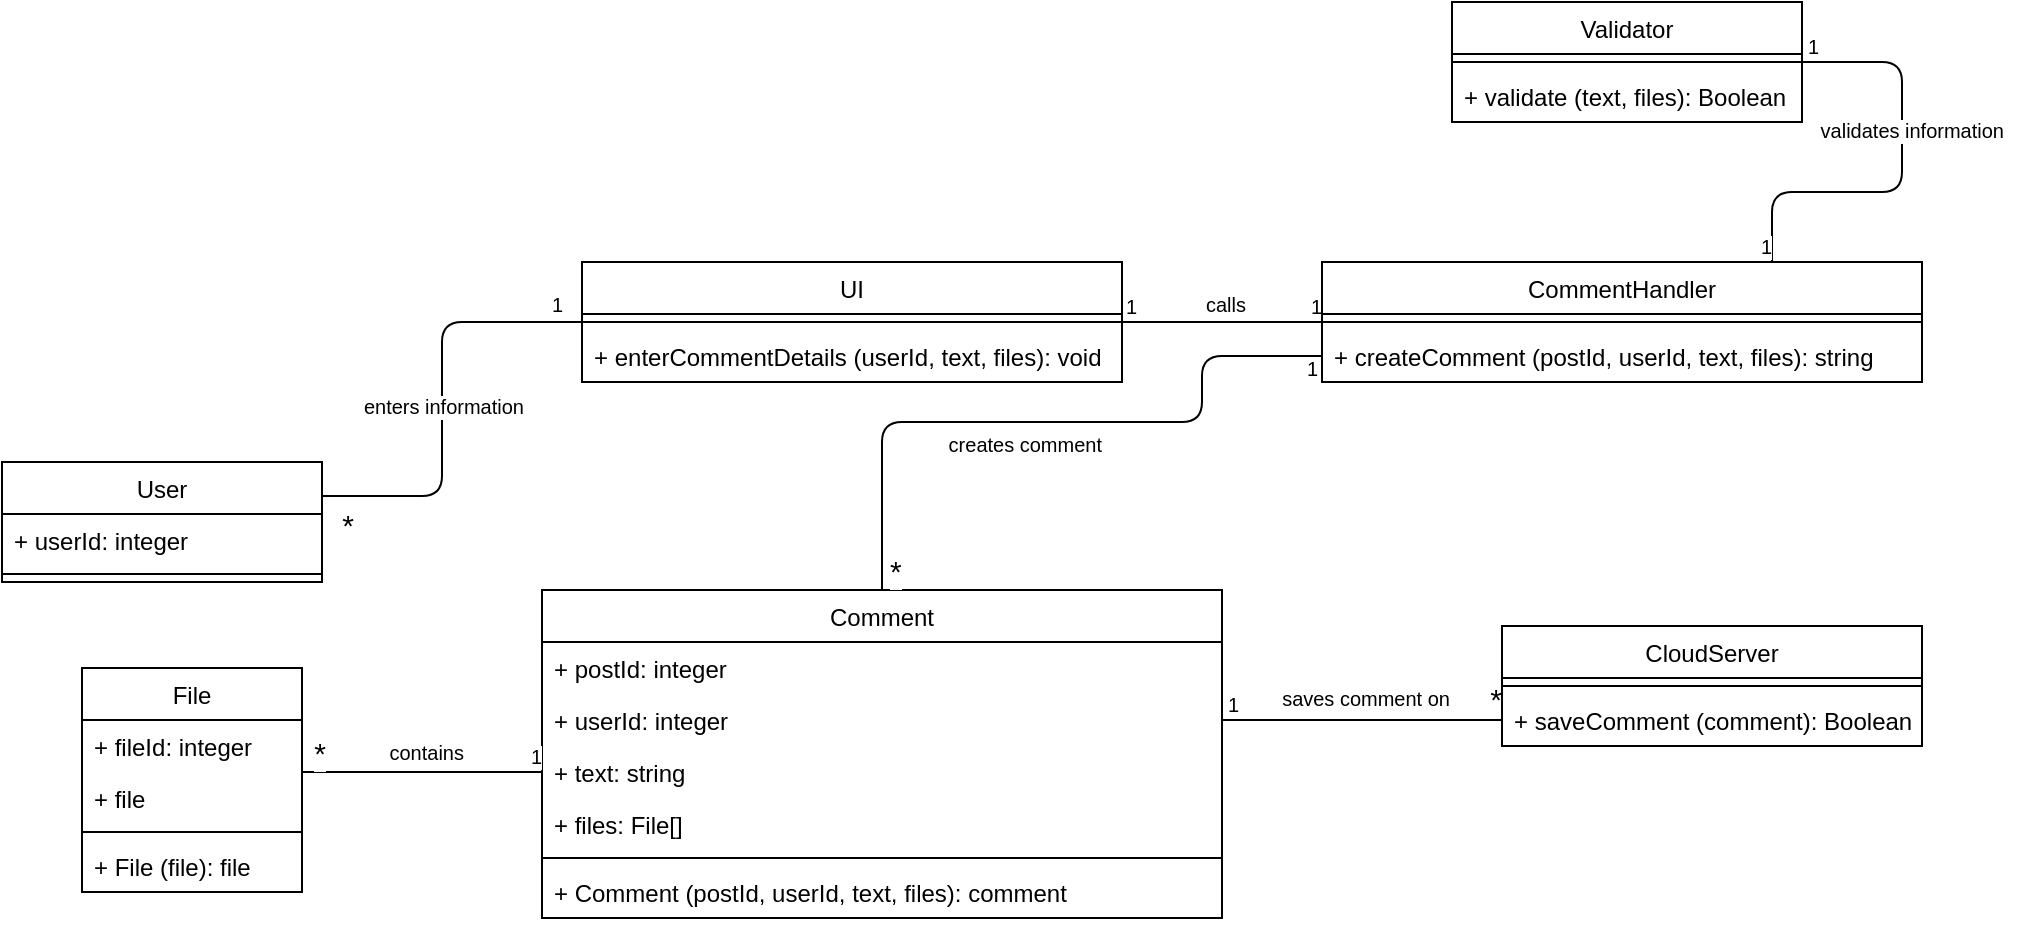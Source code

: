 <mxfile version="10.6.9" type="google"><diagram id="x4NRVTHHRd91LF8gVA_R" name="Page-1"><mxGraphModel dx="840" dy="452" grid="1" gridSize="10" guides="1" tooltips="1" connect="1" arrows="1" fold="1" page="1" pageScale="1" pageWidth="850" pageHeight="1100" math="0" shadow="0"><root><mxCell id="0"/><mxCell id="1" parent="0"/><mxCell id="OmDnRnUOw5MBx3_hxvnt-1" value="" style="endArrow=none;html=1;edgeStyle=orthogonalEdgeStyle;entryX=0;entryY=0.5;entryDx=0;entryDy=0;exitX=1;exitY=0.5;exitDx=0;exitDy=0;" parent="1" target="OmDnRnUOw5MBx3_hxvnt-16" edge="1"><mxGeometry relative="1" as="geometry"><mxPoint x="170" y="337" as="sourcePoint"/><mxPoint x="280" y="247" as="targetPoint"/><Array as="points"><mxPoint x="230" y="337"/><mxPoint x="230" y="250"/></Array></mxGeometry></mxCell><mxCell id="OmDnRnUOw5MBx3_hxvnt-2" value="enters information" style="resizable=0;html=1;align=right;verticalAlign=bottom;labelBackgroundColor=#ffffff;fontSize=10;" parent="OmDnRnUOw5MBx3_hxvnt-1" connectable="0" vertex="1"><mxGeometry x="1" relative="1" as="geometry"><mxPoint x="-29" y="50" as="offset"/></mxGeometry></mxCell><mxCell id="OmDnRnUOw5MBx3_hxvnt-3" value="&lt;font style=&quot;font-size: 15px&quot;&gt;*&lt;/font&gt;" style="resizable=0;html=1;align=right;verticalAlign=bottom;labelBackgroundColor=#ffffff;fontSize=10;" parent="1" connectable="0" vertex="1"><mxGeometry x="196" y="306" as="geometry"><mxPoint x="-10" y="56" as="offset"/></mxGeometry></mxCell><mxCell id="OmDnRnUOw5MBx3_hxvnt-4" value="" style="endArrow=none;html=1;edgeStyle=orthogonalEdgeStyle;exitX=1;exitY=0.5;exitDx=0;exitDy=0;entryX=0;entryY=0.5;entryDx=0;entryDy=0;" parent="1" source="OmDnRnUOw5MBx3_hxvnt-16" edge="1"><mxGeometry relative="1" as="geometry"><mxPoint x="570" y="254.5" as="sourcePoint"/><mxPoint x="670" y="250" as="targetPoint"/><Array as="points"><mxPoint x="660" y="250"/><mxPoint x="660" y="250"/></Array></mxGeometry></mxCell><mxCell id="OmDnRnUOw5MBx3_hxvnt-5" value="1" style="resizable=0;html=1;align=left;verticalAlign=bottom;labelBackgroundColor=#ffffff;fontSize=10;" parent="OmDnRnUOw5MBx3_hxvnt-4" connectable="0" vertex="1"><mxGeometry x="-1" relative="1" as="geometry"/></mxCell><mxCell id="OmDnRnUOw5MBx3_hxvnt-6" value="1" style="resizable=0;html=1;align=right;verticalAlign=bottom;labelBackgroundColor=#ffffff;fontSize=10;" parent="OmDnRnUOw5MBx3_hxvnt-4" connectable="0" vertex="1"><mxGeometry x="1" relative="1" as="geometry"/></mxCell><mxCell id="OmDnRnUOw5MBx3_hxvnt-7" value="calls" style="resizable=0;html=1;align=right;verticalAlign=bottom;labelBackgroundColor=#ffffff;fontSize=10;" parent="1" connectable="0" vertex="1"><mxGeometry x="642" y="193.5" as="geometry"><mxPoint x="-10" y="56" as="offset"/></mxGeometry></mxCell><mxCell id="OmDnRnUOw5MBx3_hxvnt-8" value="" style="endArrow=none;html=1;edgeStyle=orthogonalEdgeStyle;exitX=1;exitY=0.5;exitDx=0;exitDy=0;entryX=0;entryY=0.5;entryDx=0;entryDy=0;" parent="1" source="OmDnRnUOw5MBx3_hxvnt-27" target="OmDnRnUOw5MBx3_hxvnt-24" edge="1"><mxGeometry relative="1" as="geometry"><mxPoint x="940" y="310" as="sourcePoint"/><mxPoint x="740" y="377.5" as="targetPoint"/></mxGeometry></mxCell><mxCell id="OmDnRnUOw5MBx3_hxvnt-9" value="1" style="resizable=0;html=1;align=left;verticalAlign=bottom;labelBackgroundColor=#ffffff;fontSize=10;" parent="OmDnRnUOw5MBx3_hxvnt-8" connectable="0" vertex="1"><mxGeometry x="-1" relative="1" as="geometry"><mxPoint x="1" as="offset"/></mxGeometry></mxCell><mxCell id="OmDnRnUOw5MBx3_hxvnt-10" value="&lt;font style=&quot;font-size: 15px&quot;&gt;*&lt;/font&gt;" style="resizable=0;html=1;align=right;verticalAlign=bottom;labelBackgroundColor=#ffffff;fontSize=10;" parent="OmDnRnUOw5MBx3_hxvnt-8" connectable="0" vertex="1"><mxGeometry x="1" relative="1" as="geometry"/></mxCell><mxCell id="OmDnRnUOw5MBx3_hxvnt-11" value="saves comment on" style="resizable=0;html=1;align=right;verticalAlign=bottom;labelBackgroundColor=#ffffff;fontSize=10;" parent="1" connectable="0" vertex="1"><mxGeometry x="744" y="390" as="geometry"><mxPoint x="-10" y="56" as="offset"/></mxGeometry></mxCell><mxCell id="OmDnRnUOw5MBx3_hxvnt-12" value="" style="endArrow=none;html=1;edgeStyle=orthogonalEdgeStyle;exitX=0.5;exitY=0;exitDx=0;exitDy=0;entryX=0;entryY=0.5;entryDx=0;entryDy=0;" parent="1" source="OmDnRnUOw5MBx3_hxvnt-25" target="OmDnRnUOw5MBx3_hxvnt-21" edge="1"><mxGeometry relative="1" as="geometry"><mxPoint x="480" y="382" as="sourcePoint"/><mxPoint x="705" y="276" as="targetPoint"/><Array as="points"><mxPoint x="450" y="300"/><mxPoint x="610" y="300"/><mxPoint x="610" y="267"/></Array></mxGeometry></mxCell><mxCell id="OmDnRnUOw5MBx3_hxvnt-14" value="1" style="resizable=0;html=1;align=right;verticalAlign=bottom;labelBackgroundColor=#ffffff;fontSize=10;" parent="OmDnRnUOw5MBx3_hxvnt-12" connectable="0" vertex="1"><mxGeometry x="1" relative="1" as="geometry"><mxPoint x="-2" y="14" as="offset"/></mxGeometry></mxCell><mxCell id="OmDnRnUOw5MBx3_hxvnt-15" value="&lt;div style=&quot;text-align: center&quot;&gt;&lt;span&gt;creates comment&lt;/span&gt;&lt;/div&gt;" style="resizable=0;html=1;align=right;verticalAlign=bottom;labelBackgroundColor=#ffffff;fontSize=10;" parent="1" connectable="0" vertex="1"><mxGeometry x="570" y="263" as="geometry"><mxPoint x="-10" y="56" as="offset"/></mxGeometry></mxCell><mxCell id="OmDnRnUOw5MBx3_hxvnt-16" value="UI" style="swimlane;fontStyle=0;align=center;verticalAlign=top;childLayout=stackLayout;horizontal=1;startSize=26;horizontalStack=0;resizeParent=1;resizeParentMax=0;resizeLast=0;collapsible=1;marginBottom=0;" parent="1" vertex="1"><mxGeometry x="300" y="220" width="270" height="60" as="geometry"/></mxCell><mxCell id="OmDnRnUOw5MBx3_hxvnt-17" value="" style="line;strokeWidth=1;fillColor=none;align=left;verticalAlign=middle;spacingTop=-1;spacingLeft=3;spacingRight=3;rotatable=0;labelPosition=right;points=[];portConstraint=eastwest;" parent="OmDnRnUOw5MBx3_hxvnt-16" vertex="1"><mxGeometry y="26" width="270" height="8" as="geometry"/></mxCell><mxCell id="OmDnRnUOw5MBx3_hxvnt-18" value="+ enterCommentDetails (userId, text, files): void" style="text;strokeColor=none;fillColor=none;align=left;verticalAlign=top;spacingLeft=4;spacingRight=4;overflow=hidden;rotatable=0;points=[[0,0.5],[1,0.5]];portConstraint=eastwest;" parent="OmDnRnUOw5MBx3_hxvnt-16" vertex="1"><mxGeometry y="34" width="270" height="26" as="geometry"/></mxCell><mxCell id="OmDnRnUOw5MBx3_hxvnt-19" value="CommentHandler" style="swimlane;fontStyle=0;align=center;verticalAlign=top;childLayout=stackLayout;horizontal=1;startSize=26;horizontalStack=0;resizeParent=1;resizeParentMax=0;resizeLast=0;collapsible=1;marginBottom=0;" parent="1" vertex="1"><mxGeometry x="670" y="220" width="300" height="60" as="geometry"/></mxCell><mxCell id="OmDnRnUOw5MBx3_hxvnt-20" value="" style="line;strokeWidth=1;fillColor=none;align=left;verticalAlign=middle;spacingTop=-1;spacingLeft=3;spacingRight=3;rotatable=0;labelPosition=right;points=[];portConstraint=eastwest;" parent="OmDnRnUOw5MBx3_hxvnt-19" vertex="1"><mxGeometry y="26" width="300" height="8" as="geometry"/></mxCell><mxCell id="OmDnRnUOw5MBx3_hxvnt-21" value="+ createComment (postId, userId, text, files): string" style="text;strokeColor=none;fillColor=none;align=left;verticalAlign=top;spacingLeft=4;spacingRight=4;overflow=hidden;rotatable=0;points=[[0,0.5],[1,0.5]];portConstraint=eastwest;" parent="OmDnRnUOw5MBx3_hxvnt-19" vertex="1"><mxGeometry y="34" width="300" height="26" as="geometry"/></mxCell><mxCell id="OmDnRnUOw5MBx3_hxvnt-22" value="CloudServer" style="swimlane;fontStyle=0;align=center;verticalAlign=top;childLayout=stackLayout;horizontal=1;startSize=26;horizontalStack=0;resizeParent=1;resizeParentMax=0;resizeLast=0;collapsible=1;marginBottom=0;" parent="1" vertex="1"><mxGeometry x="760" y="402" width="210" height="60" as="geometry"/></mxCell><mxCell id="OmDnRnUOw5MBx3_hxvnt-23" value="" style="line;strokeWidth=1;fillColor=none;align=left;verticalAlign=middle;spacingTop=-1;spacingLeft=3;spacingRight=3;rotatable=0;labelPosition=right;points=[];portConstraint=eastwest;" parent="OmDnRnUOw5MBx3_hxvnt-22" vertex="1"><mxGeometry y="26" width="210" height="8" as="geometry"/></mxCell><mxCell id="OmDnRnUOw5MBx3_hxvnt-24" value="+ saveComment (comment): Boolean" style="text;strokeColor=none;fillColor=none;align=left;verticalAlign=top;spacingLeft=4;spacingRight=4;overflow=hidden;rotatable=0;points=[[0,0.5],[1,0.5]];portConstraint=eastwest;" parent="OmDnRnUOw5MBx3_hxvnt-22" vertex="1"><mxGeometry y="34" width="210" height="26" as="geometry"/></mxCell><mxCell id="OmDnRnUOw5MBx3_hxvnt-25" value="Comment" style="swimlane;fontStyle=0;align=center;verticalAlign=top;childLayout=stackLayout;horizontal=1;startSize=26;horizontalStack=0;resizeParent=1;resizeParentMax=0;resizeLast=0;collapsible=1;marginBottom=0;" parent="1" vertex="1"><mxGeometry x="280" y="384" width="340" height="164" as="geometry"/></mxCell><mxCell id="OmDnRnUOw5MBx3_hxvnt-26" value="+ postId: integer" style="text;strokeColor=none;fillColor=none;align=left;verticalAlign=top;spacingLeft=4;spacingRight=4;overflow=hidden;rotatable=0;points=[[0,0.5],[1,0.5]];portConstraint=eastwest;" parent="OmDnRnUOw5MBx3_hxvnt-25" vertex="1"><mxGeometry y="26" width="340" height="26" as="geometry"/></mxCell><mxCell id="OmDnRnUOw5MBx3_hxvnt-27" value="+ userId: integer" style="text;strokeColor=none;fillColor=none;align=left;verticalAlign=top;spacingLeft=4;spacingRight=4;overflow=hidden;rotatable=0;points=[[0,0.5],[1,0.5]];portConstraint=eastwest;" parent="OmDnRnUOw5MBx3_hxvnt-25" vertex="1"><mxGeometry y="52" width="340" height="26" as="geometry"/></mxCell><mxCell id="8zZ_IGlE2Pw6MPb2G52b-9" value="+ text: string" style="text;strokeColor=none;fillColor=none;align=left;verticalAlign=top;spacingLeft=4;spacingRight=4;overflow=hidden;rotatable=0;points=[[0,0.5],[1,0.5]];portConstraint=eastwest;" parent="OmDnRnUOw5MBx3_hxvnt-25" vertex="1"><mxGeometry y="78" width="340" height="26" as="geometry"/></mxCell><mxCell id="8zZ_IGlE2Pw6MPb2G52b-13" value="+ files: File[]" style="text;strokeColor=none;fillColor=none;align=left;verticalAlign=top;spacingLeft=4;spacingRight=4;overflow=hidden;rotatable=0;points=[[0,0.5],[1,0.5]];portConstraint=eastwest;" parent="OmDnRnUOw5MBx3_hxvnt-25" vertex="1"><mxGeometry y="104" width="340" height="26" as="geometry"/></mxCell><mxCell id="8zZ_IGlE2Pw6MPb2G52b-10" value="" style="line;strokeWidth=1;fillColor=none;align=left;verticalAlign=middle;spacingTop=-1;spacingLeft=3;spacingRight=3;rotatable=0;labelPosition=right;points=[];portConstraint=eastwest;" parent="OmDnRnUOw5MBx3_hxvnt-25" vertex="1"><mxGeometry y="130" width="340" height="8" as="geometry"/></mxCell><mxCell id="OmDnRnUOw5MBx3_hxvnt-29" value="+ Comment (postId, userId, text, files): comment" style="text;strokeColor=none;fillColor=none;align=left;verticalAlign=top;spacingLeft=4;spacingRight=4;overflow=hidden;rotatable=0;points=[[0,0.5],[1,0.5]];portConstraint=eastwest;" parent="OmDnRnUOw5MBx3_hxvnt-25" vertex="1"><mxGeometry y="138" width="340" height="26" as="geometry"/></mxCell><mxCell id="OmDnRnUOw5MBx3_hxvnt-30" value="1" style="resizable=0;html=1;align=left;verticalAlign=bottom;labelBackgroundColor=#ffffff;fontSize=10;" parent="1" connectable="0" vertex="1"><mxGeometry x="611" y="261" as="geometry"><mxPoint x="-328" y="-12" as="offset"/></mxGeometry></mxCell><mxCell id="OmDnRnUOw5MBx3_hxvnt-31" value="User" style="swimlane;fontStyle=0;align=center;verticalAlign=top;childLayout=stackLayout;horizontal=1;startSize=26;horizontalStack=0;resizeParent=1;resizeParentMax=0;resizeLast=0;collapsible=1;marginBottom=0;" parent="1" vertex="1"><mxGeometry x="10" y="320" width="160" height="60" as="geometry"/></mxCell><mxCell id="8zZ_IGlE2Pw6MPb2G52b-1" value="+ userId: integer" style="text;strokeColor=none;fillColor=none;align=left;verticalAlign=top;spacingLeft=4;spacingRight=4;overflow=hidden;rotatable=0;points=[[0,0.5],[1,0.5]];portConstraint=eastwest;" parent="OmDnRnUOw5MBx3_hxvnt-31" vertex="1"><mxGeometry y="26" width="160" height="26" as="geometry"/></mxCell><mxCell id="OmDnRnUOw5MBx3_hxvnt-35" value="" style="line;strokeWidth=1;fillColor=none;align=left;verticalAlign=middle;spacingTop=-1;spacingLeft=3;spacingRight=3;rotatable=0;labelPosition=right;points=[];portConstraint=eastwest;" parent="OmDnRnUOw5MBx3_hxvnt-31" vertex="1"><mxGeometry y="52" width="160" height="8" as="geometry"/></mxCell><mxCell id="8zZ_IGlE2Pw6MPb2G52b-2" value="Validator" style="swimlane;fontStyle=0;align=center;verticalAlign=top;childLayout=stackLayout;horizontal=1;startSize=26;horizontalStack=0;resizeParent=1;resizeParentMax=0;resizeLast=0;collapsible=1;marginBottom=0;" parent="1" vertex="1"><mxGeometry x="735" y="90" width="175" height="60" as="geometry"/></mxCell><mxCell id="8zZ_IGlE2Pw6MPb2G52b-3" value="" style="line;strokeWidth=1;fillColor=none;align=left;verticalAlign=middle;spacingTop=-1;spacingLeft=3;spacingRight=3;rotatable=0;labelPosition=right;points=[];portConstraint=eastwest;" parent="8zZ_IGlE2Pw6MPb2G52b-2" vertex="1"><mxGeometry y="26" width="175" height="8" as="geometry"/></mxCell><mxCell id="8zZ_IGlE2Pw6MPb2G52b-4" value="+ validate (text, files): Boolean" style="text;strokeColor=none;fillColor=none;align=left;verticalAlign=top;spacingLeft=4;spacingRight=4;overflow=hidden;rotatable=0;points=[[0,0.5],[1,0.5]];portConstraint=eastwest;" parent="8zZ_IGlE2Pw6MPb2G52b-2" vertex="1"><mxGeometry y="34" width="175" height="26" as="geometry"/></mxCell><mxCell id="8zZ_IGlE2Pw6MPb2G52b-5" value="" style="endArrow=none;html=1;edgeStyle=orthogonalEdgeStyle;exitX=1;exitY=0.5;exitDx=0;exitDy=0;entryX=0.75;entryY=0;entryDx=0;entryDy=0;" parent="1" source="8zZ_IGlE2Pw6MPb2G52b-2" target="OmDnRnUOw5MBx3_hxvnt-19" edge="1"><mxGeometry relative="1" as="geometry"><mxPoint x="1100" y="90" as="sourcePoint"/><mxPoint x="960" y="199" as="targetPoint"/><Array as="points"><mxPoint x="960" y="120"/><mxPoint x="960" y="185"/><mxPoint x="895" y="185"/></Array></mxGeometry></mxCell><mxCell id="8zZ_IGlE2Pw6MPb2G52b-6" value="1" style="resizable=0;html=1;align=left;verticalAlign=bottom;labelBackgroundColor=#ffffff;fontSize=10;" parent="8zZ_IGlE2Pw6MPb2G52b-5" connectable="0" vertex="1"><mxGeometry x="-1" relative="1" as="geometry"><mxPoint x="1" as="offset"/></mxGeometry></mxCell><mxCell id="8zZ_IGlE2Pw6MPb2G52b-7" value="1" style="resizable=0;html=1;align=right;verticalAlign=bottom;labelBackgroundColor=#ffffff;fontSize=10;" parent="8zZ_IGlE2Pw6MPb2G52b-5" connectable="0" vertex="1"><mxGeometry x="1" relative="1" as="geometry"/></mxCell><mxCell id="8zZ_IGlE2Pw6MPb2G52b-8" value="validates information" style="resizable=0;html=1;align=right;verticalAlign=bottom;labelBackgroundColor=#ffffff;fontSize=10;" parent="1" connectable="0" vertex="1"><mxGeometry x="1021" y="106" as="geometry"><mxPoint x="-10" y="56" as="offset"/></mxGeometry></mxCell><mxCell id="8zZ_IGlE2Pw6MPb2G52b-14" value="File" style="swimlane;fontStyle=0;align=center;verticalAlign=top;childLayout=stackLayout;horizontal=1;startSize=26;horizontalStack=0;resizeParent=1;resizeParentMax=0;resizeLast=0;collapsible=1;marginBottom=0;" parent="1" vertex="1"><mxGeometry x="50" y="423" width="110" height="112" as="geometry"/></mxCell><mxCell id="8zZ_IGlE2Pw6MPb2G52b-15" value="+ fileId: integer" style="text;strokeColor=none;fillColor=none;align=left;verticalAlign=top;spacingLeft=4;spacingRight=4;overflow=hidden;rotatable=0;points=[[0,0.5],[1,0.5]];portConstraint=eastwest;" parent="8zZ_IGlE2Pw6MPb2G52b-14" vertex="1"><mxGeometry y="26" width="110" height="26" as="geometry"/></mxCell><mxCell id="8zZ_IGlE2Pw6MPb2G52b-16" value="+ file" style="text;strokeColor=none;fillColor=none;align=left;verticalAlign=top;spacingLeft=4;spacingRight=4;overflow=hidden;rotatable=0;points=[[0,0.5],[1,0.5]];portConstraint=eastwest;" parent="8zZ_IGlE2Pw6MPb2G52b-14" vertex="1"><mxGeometry y="52" width="110" height="26" as="geometry"/></mxCell><mxCell id="8zZ_IGlE2Pw6MPb2G52b-19" value="" style="line;strokeWidth=1;fillColor=none;align=left;verticalAlign=middle;spacingTop=-1;spacingLeft=3;spacingRight=3;rotatable=0;labelPosition=right;points=[];portConstraint=eastwest;" parent="8zZ_IGlE2Pw6MPb2G52b-14" vertex="1"><mxGeometry y="78" width="110" height="8" as="geometry"/></mxCell><mxCell id="8zZ_IGlE2Pw6MPb2G52b-20" value="+ File (file): file" style="text;strokeColor=none;fillColor=none;align=left;verticalAlign=top;spacingLeft=4;spacingRight=4;overflow=hidden;rotatable=0;points=[[0,0.5],[1,0.5]];portConstraint=eastwest;" parent="8zZ_IGlE2Pw6MPb2G52b-14" vertex="1"><mxGeometry y="86" width="110" height="26" as="geometry"/></mxCell><mxCell id="8zZ_IGlE2Pw6MPb2G52b-21" value="" style="endArrow=none;html=1;edgeStyle=orthogonalEdgeStyle;entryX=0;entryY=0.5;entryDx=0;entryDy=0;" parent="1" target="8zZ_IGlE2Pw6MPb2G52b-9" edge="1"><mxGeometry relative="1" as="geometry"><mxPoint x="160" y="475" as="sourcePoint"/><mxPoint x="260" y="478.5" as="targetPoint"/><Array as="points"><mxPoint x="160" y="475"/></Array></mxGeometry></mxCell><mxCell id="8zZ_IGlE2Pw6MPb2G52b-23" value="1" style="resizable=0;html=1;align=right;verticalAlign=bottom;labelBackgroundColor=#ffffff;fontSize=10;" parent="8zZ_IGlE2Pw6MPb2G52b-21" connectable="0" vertex="1"><mxGeometry x="1" relative="1" as="geometry"/></mxCell><mxCell id="8zZ_IGlE2Pw6MPb2G52b-25" value="contains" style="resizable=0;html=1;align=right;verticalAlign=bottom;labelBackgroundColor=#ffffff;fontSize=10;" parent="1" connectable="0" vertex="1"><mxGeometry x="270" y="423" as="geometry"><mxPoint x="-29" y="50" as="offset"/></mxGeometry></mxCell><mxCell id="fobLVfgqhI5M9ei-m0oC-1" value="*" style="resizable=0;html=1;align=left;verticalAlign=bottom;labelBackgroundColor=#ffffff;fontSize=15;direction=south;" connectable="0" vertex="1" parent="1"><mxGeometry x="451" y="384.167" as="geometry"><mxPoint x="1" y="1" as="offset"/></mxGeometry></mxCell><mxCell id="fobLVfgqhI5M9ei-m0oC-2" value="&lt;font style=&quot;font-size: 15px&quot;&gt;*&lt;/font&gt;" style="resizable=0;html=1;align=right;verticalAlign=bottom;labelBackgroundColor=#ffffff;fontSize=10;" connectable="0" vertex="1" parent="1"><mxGeometry x="182" y="420" as="geometry"><mxPoint x="-10" y="56" as="offset"/></mxGeometry></mxCell></root></mxGraphModel></diagram></mxfile>